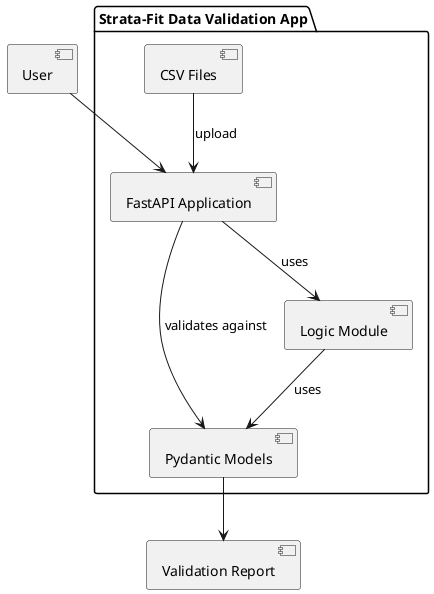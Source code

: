 @startuml
package "Strata-Fit Data Validation App" {
    [FastAPI Application] as app
    [Pydantic Models] as models
    [CSV Files] as csv
    [Logic Module] as logic

    app --> models : validates against
    csv --> app : upload
    app --> logic : uses
    logic --> models : uses
}


[User] --> app
models --> [Validation Report]
@enduml